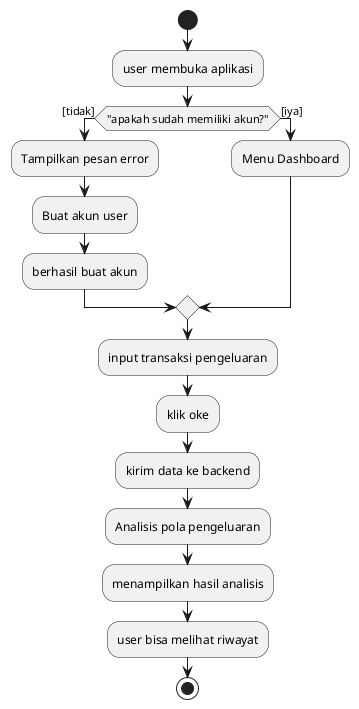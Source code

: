 @startuml

start
:user membuka aplikasi;

if ("apakah sudah memiliki akun?") then ([tidak])
:Tampilkan pesan error;
:Buat akun user;
:berhasil buat akun;
else ([iya])
:Menu Dashboard;
endif

:input transaksi pengeluaran;
:klik oke;
:kirim data ke backend;
:Analisis pola pengeluaran;
:menampilkan hasil analisis;
:user bisa melihat riwayat;
stop

@enduml
